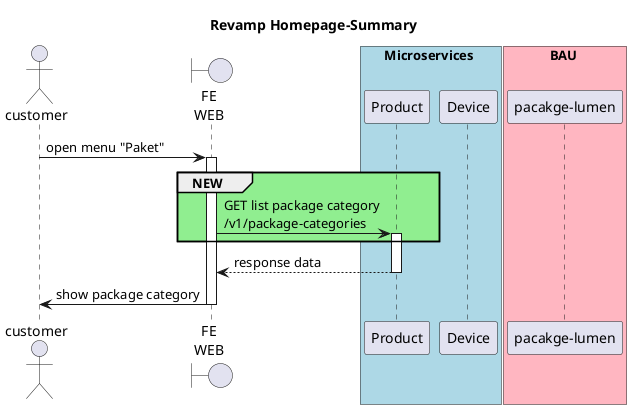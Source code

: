 @startuml Checkout
title Revamp Homepage-Summary

actor customer as cust
boundary "FE\nWEB" as fe
box Microservices #LightBlue
participant "Product" as Product
participant "Device" as Device
end box
box BAU #LightPink
participant "pacakge-lumen" as bauPackage
end box

cust->fe--++: open menu "Paket"
group #LightGreen NEW
    fe -> Product ++ : GET list package category\n/v1/package-categories
end
Product --> fe -- : response data
fe -> cust --: show package category
@enduml